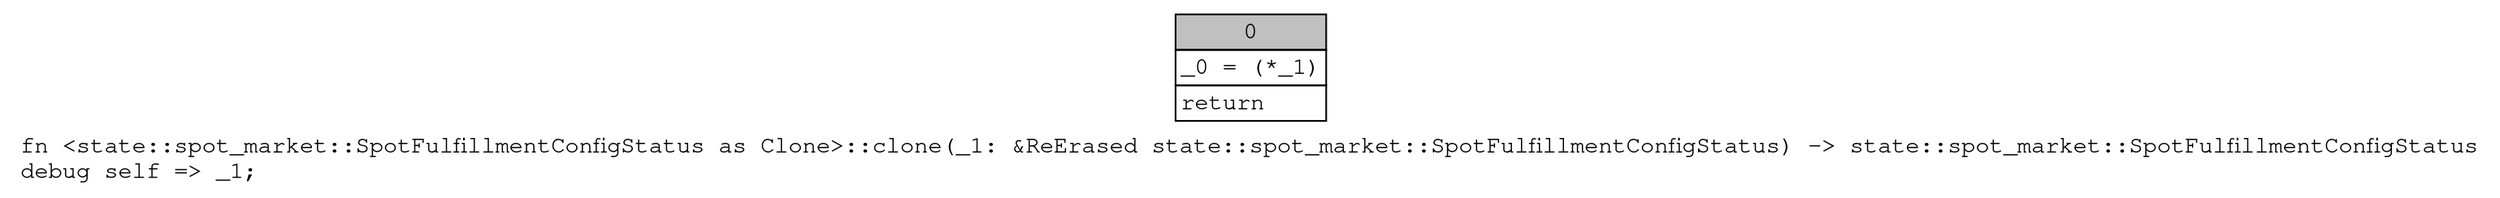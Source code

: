 digraph Mir_0_17928 {
    graph [fontname="Courier, monospace"];
    node [fontname="Courier, monospace"];
    edge [fontname="Courier, monospace"];
    label=<fn &lt;state::spot_market::SpotFulfillmentConfigStatus as Clone&gt;::clone(_1: &amp;ReErased state::spot_market::SpotFulfillmentConfigStatus) -&gt; state::spot_market::SpotFulfillmentConfigStatus<br align="left"/>debug self =&gt; _1;<br align="left"/>>;
    bb0__0_17928 [shape="none", label=<<table border="0" cellborder="1" cellspacing="0"><tr><td bgcolor="gray" align="center" colspan="1">0</td></tr><tr><td align="left" balign="left">_0 = (*_1)<br/></td></tr><tr><td align="left">return</td></tr></table>>];
}
